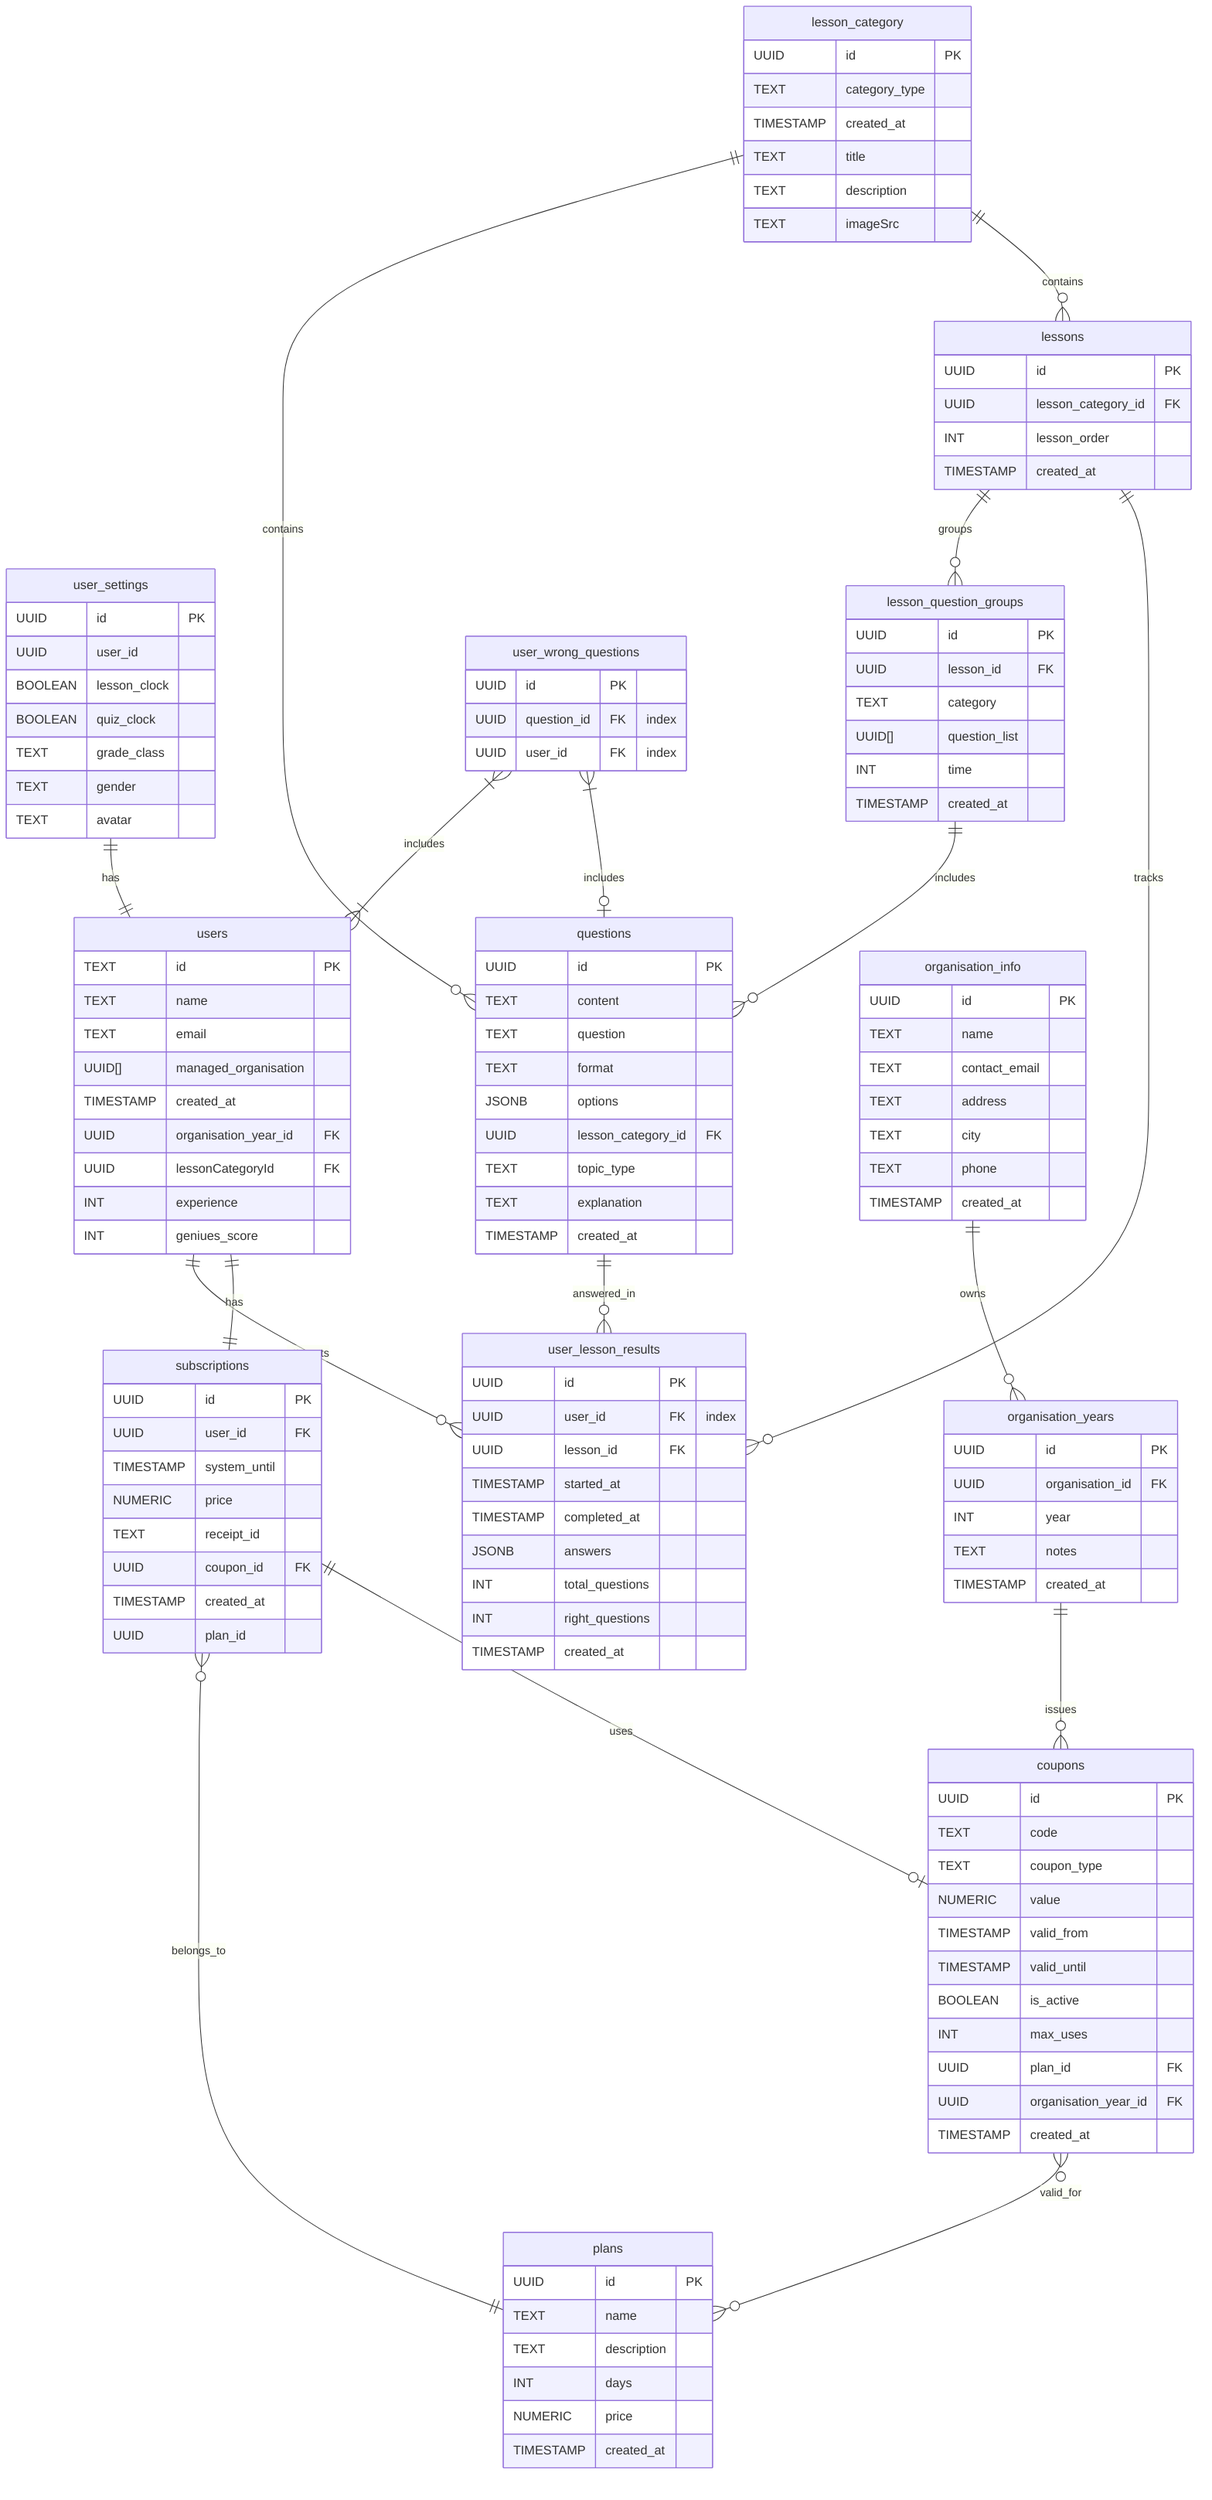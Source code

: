 erDiagram

users ||--|| subscriptions : has
%% users ||--|| user_settings : has
user_settings ||--|| users : has
users ||--o{ user_lesson_results : attempts
subscriptions ||--o| coupons : uses
subscriptions }o--|| plans : belongs_to
coupons }o--o{ plans : valid_for
lesson_category ||--o{ lessons : contains
lesson_category ||--o{ questions : contains
lessons ||--o{ user_lesson_results : tracks
lessons ||--o{ lesson_question_groups : groups
lesson_question_groups ||--o{ questions : includes
questions ||--o{ user_lesson_results : answered_in
organisation_info ||--o{ organisation_years : owns
organisation_years ||--o{ coupons : issues
user_wrong_questions |{--o| questions : includes
user_wrong_questions |{--}| users : includes
users {
  TEXT id PK
  TEXT name
  TEXT email
  UUID[] managed_organisation
  TIMESTAMP created_at
  UUID organisation_year_id FK 
  UUID lessonCategoryId FK
%%   UUID user_settings_id 
  INT experience
  INT geniues_score
}

user_settings {
  UUID id PK
  UUID user_id
  BOOLEAN lesson_clock
  BOOLEAN quiz_clock
  TEXT grade_class
  TEXT gender
  TEXT avatar 
}

subscriptions {
  UUID id PK
  UUID user_id FK
  TIMESTAMP system_until
  NUMERIC price
  TEXT receipt_id
  UUID coupon_id FK
  TIMESTAMP created_at
  UUID plan_id
}

coupons {
  UUID id PK
  TEXT code
  TEXT coupon_type
  NUMERIC value
  TIMESTAMP valid_from
  TIMESTAMP valid_until
  BOOLEAN is_active
  INT max_uses
  UUID plan_id FK
  UUID organisation_year_id FK 
  TIMESTAMP created_at
}

plans {
  UUID id PK
  TEXT name
  TEXT description
  INT days
  NUMERIC price
  TIMESTAMP created_at
}

lesson_category  {
  UUID id PK
  TEXT category_type
  TIMESTAMP created_at
  TEXT title
  TEXT description
  TEXT imageSrc
}

lessons {
  UUID id PK
  UUID lesson_category_id FK
  INT lesson_order
  TIMESTAMP created_at
}

lesson_question_groups {
  UUID id PK
  UUID lesson_id FK
  TEXT category
  UUID[] question_list
  INT time
  TIMESTAMP created_at
}

questions {
  UUID id PK
  TEXT content
  TEXT question
  TEXT format
  JSONB options
  UUID lesson_category_id FK
  TEXT topic_type
  TEXT explanation
  TIMESTAMP created_at
}

user_lesson_results {
  UUID id PK
  UUID user_id FK "index"
  UUID lesson_id FK
  TIMESTAMP started_at
  TIMESTAMP completed_at
  JSONB answers
  INT total_questions
  INT right_questions
  TIMESTAMP created_at
}

organisation_info {
  UUID id PK
  TEXT name
  TEXT contact_email
  TEXT address
  TEXT city
  TEXT phone
  TIMESTAMP created_at
}

organisation_years {
  UUID id PK
  UUID organisation_id FK
  INT year
  TEXT notes
  TIMESTAMP created_at
}

user_wrong_questions{
  UUID id PK
  UUID question_id FK "index"
  UUID user_id FK "index"

}